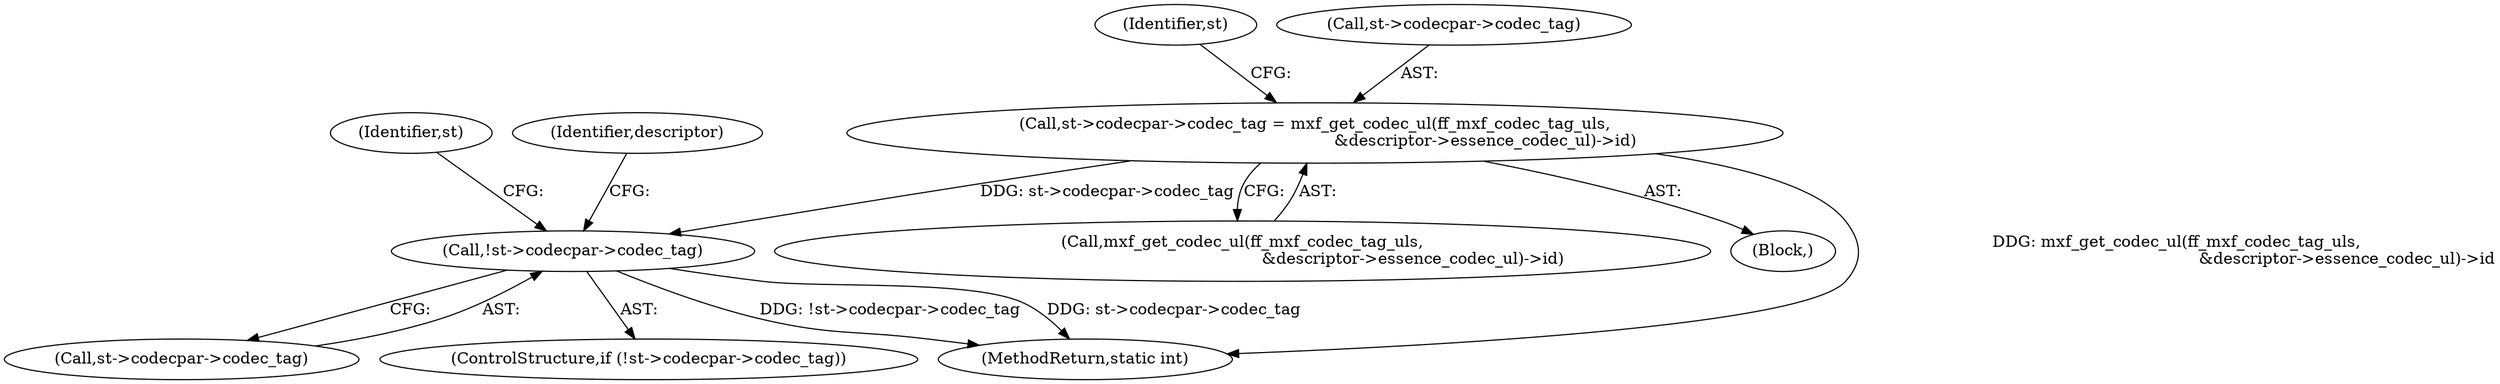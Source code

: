 digraph "0_FFmpeg_bab0716c7f4793ec42e05a5aa7e80d82a0dd4e75@pointer" {
"1001466" [label="(Call,st->codecpar->codec_tag = mxf_get_codec_ul(ff_mxf_codec_tag_uls,\n                                                                   &descriptor->essence_codec_ul)->id)"];
"1001481" [label="(Call,!st->codecpar->codec_tag)"];
"1001472" [label="(Call,mxf_get_codec_ul(ff_mxf_codec_tag_uls,\n                                                                   &descriptor->essence_codec_ul)->id)"];
"1001516" [label="(Identifier,st)"];
"1001481" [label="(Call,!st->codecpar->codec_tag)"];
"1001492" [label="(Identifier,descriptor)"];
"1001465" [label="(Block,)"];
"1001484" [label="(Identifier,st)"];
"1001482" [label="(Call,st->codecpar->codec_tag)"];
"1001466" [label="(Call,st->codecpar->codec_tag = mxf_get_codec_ul(ff_mxf_codec_tag_uls,\n                                                                   &descriptor->essence_codec_ul)->id)"];
"1001480" [label="(ControlStructure,if (!st->codecpar->codec_tag))"];
"1001989" [label="(MethodReturn,static int)"];
"1001467" [label="(Call,st->codecpar->codec_tag)"];
"1001466" -> "1001465"  [label="AST: "];
"1001466" -> "1001472"  [label="CFG: "];
"1001467" -> "1001466"  [label="AST: "];
"1001472" -> "1001466"  [label="AST: "];
"1001484" -> "1001466"  [label="CFG: "];
"1001466" -> "1001989"  [label="DDG: mxf_get_codec_ul(ff_mxf_codec_tag_uls,\n                                                                   &descriptor->essence_codec_ul)->id"];
"1001466" -> "1001481"  [label="DDG: st->codecpar->codec_tag"];
"1001481" -> "1001480"  [label="AST: "];
"1001481" -> "1001482"  [label="CFG: "];
"1001482" -> "1001481"  [label="AST: "];
"1001492" -> "1001481"  [label="CFG: "];
"1001516" -> "1001481"  [label="CFG: "];
"1001481" -> "1001989"  [label="DDG: !st->codecpar->codec_tag"];
"1001481" -> "1001989"  [label="DDG: st->codecpar->codec_tag"];
}
